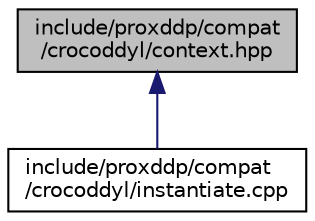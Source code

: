 digraph "include/proxddp/compat/crocoddyl/context.hpp"
{
 // LATEX_PDF_SIZE
  bgcolor="transparent";
  edge [fontname="Helvetica",fontsize="10",labelfontname="Helvetica",labelfontsize="10"];
  node [fontname="Helvetica",fontsize="10",shape=record];
  Node1 [label="include/proxddp/compat\l/crocoddyl/context.hpp",height=0.2,width=0.4,color="black", fillcolor="grey75", style="filled", fontcolor="black",tooltip="Defines the context for instantiating the templates."];
  Node1 -> Node2 [dir="back",color="midnightblue",fontsize="10",style="solid",fontname="Helvetica"];
  Node2 [label="include/proxddp/compat\l/crocoddyl/instantiate.cpp",height=0.2,width=0.4,color="black",URL="$instantiate_8cpp.html",tooltip=" "];
}
